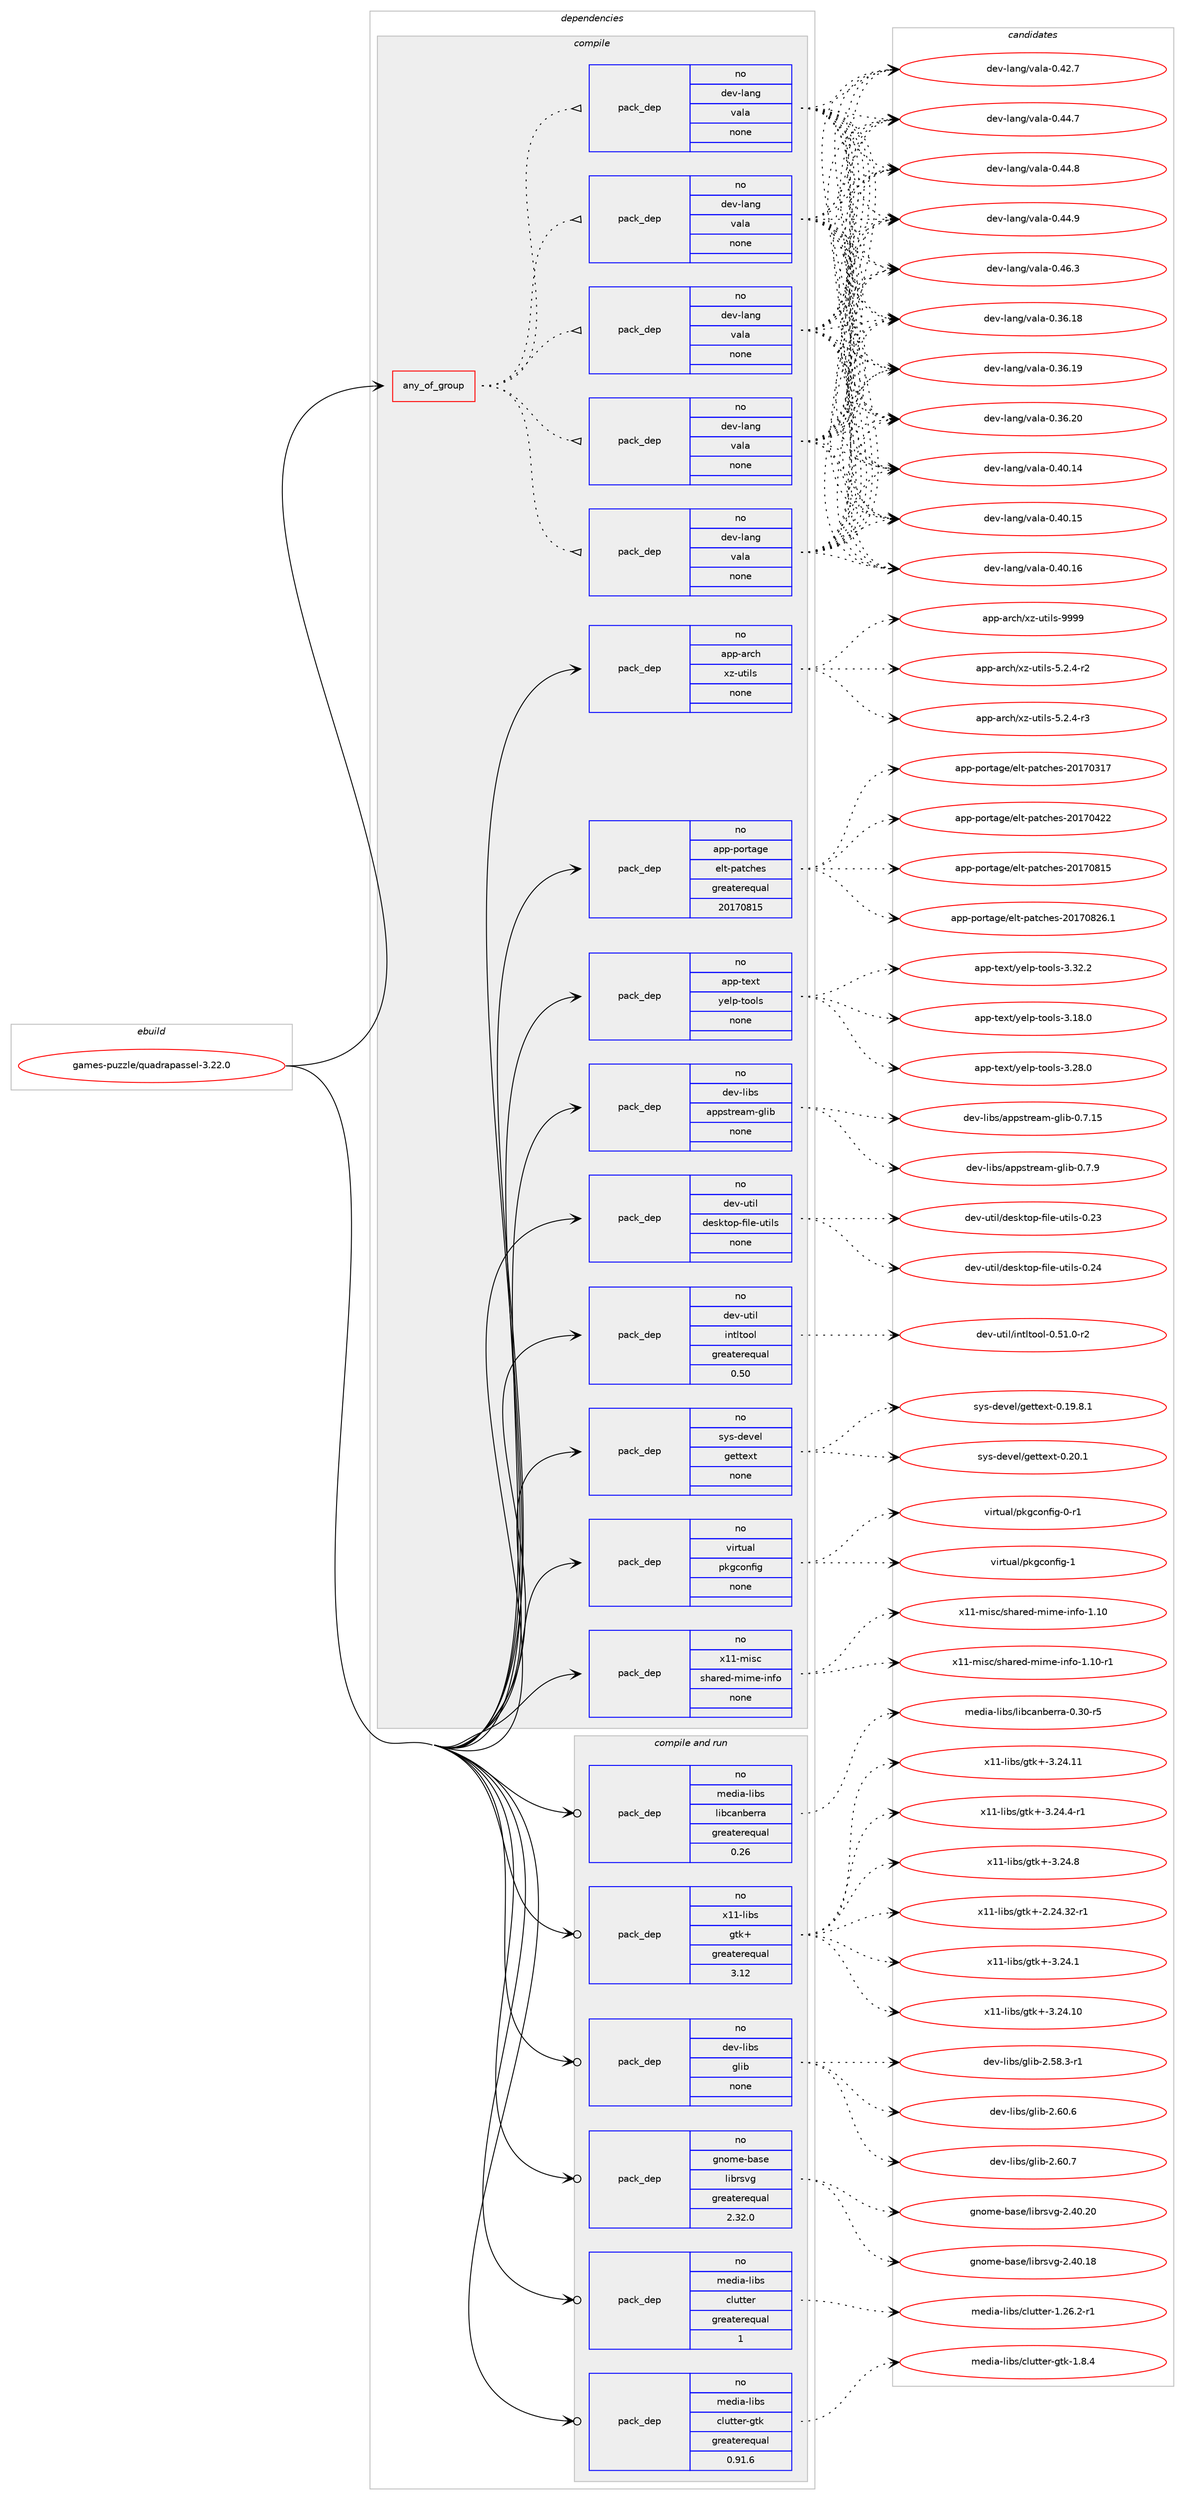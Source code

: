 digraph prolog {

# *************
# Graph options
# *************

newrank=true;
concentrate=true;
compound=true;
graph [rankdir=LR,fontname=Helvetica,fontsize=10,ranksep=1.5];#, ranksep=2.5, nodesep=0.2];
edge  [arrowhead=vee];
node  [fontname=Helvetica,fontsize=10];

# **********
# The ebuild
# **********

subgraph cluster_leftcol {
color=gray;
rank=same;
label=<<i>ebuild</i>>;
id [label="games-puzzle/quadrapassel-3.22.0", color=red, width=4, href="../games-puzzle/quadrapassel-3.22.0.svg"];
}

# ****************
# The dependencies
# ****************

subgraph cluster_midcol {
color=gray;
label=<<i>dependencies</i>>;
subgraph cluster_compile {
fillcolor="#eeeeee";
style=filled;
label=<<i>compile</i>>;
subgraph any12114 {
dependency741812 [label=<<TABLE BORDER="0" CELLBORDER="1" CELLSPACING="0" CELLPADDING="4"><TR><TD CELLPADDING="10">any_of_group</TD></TR></TABLE>>, shape=none, color=red];subgraph pack544299 {
dependency741813 [label=<<TABLE BORDER="0" CELLBORDER="1" CELLSPACING="0" CELLPADDING="4" WIDTH="220"><TR><TD ROWSPAN="6" CELLPADDING="30">pack_dep</TD></TR><TR><TD WIDTH="110">no</TD></TR><TR><TD>dev-lang</TD></TR><TR><TD>vala</TD></TR><TR><TD>none</TD></TR><TR><TD></TD></TR></TABLE>>, shape=none, color=blue];
}
dependency741812:e -> dependency741813:w [weight=20,style="dotted",arrowhead="oinv"];
subgraph pack544300 {
dependency741814 [label=<<TABLE BORDER="0" CELLBORDER="1" CELLSPACING="0" CELLPADDING="4" WIDTH="220"><TR><TD ROWSPAN="6" CELLPADDING="30">pack_dep</TD></TR><TR><TD WIDTH="110">no</TD></TR><TR><TD>dev-lang</TD></TR><TR><TD>vala</TD></TR><TR><TD>none</TD></TR><TR><TD></TD></TR></TABLE>>, shape=none, color=blue];
}
dependency741812:e -> dependency741814:w [weight=20,style="dotted",arrowhead="oinv"];
subgraph pack544301 {
dependency741815 [label=<<TABLE BORDER="0" CELLBORDER="1" CELLSPACING="0" CELLPADDING="4" WIDTH="220"><TR><TD ROWSPAN="6" CELLPADDING="30">pack_dep</TD></TR><TR><TD WIDTH="110">no</TD></TR><TR><TD>dev-lang</TD></TR><TR><TD>vala</TD></TR><TR><TD>none</TD></TR><TR><TD></TD></TR></TABLE>>, shape=none, color=blue];
}
dependency741812:e -> dependency741815:w [weight=20,style="dotted",arrowhead="oinv"];
subgraph pack544302 {
dependency741816 [label=<<TABLE BORDER="0" CELLBORDER="1" CELLSPACING="0" CELLPADDING="4" WIDTH="220"><TR><TD ROWSPAN="6" CELLPADDING="30">pack_dep</TD></TR><TR><TD WIDTH="110">no</TD></TR><TR><TD>dev-lang</TD></TR><TR><TD>vala</TD></TR><TR><TD>none</TD></TR><TR><TD></TD></TR></TABLE>>, shape=none, color=blue];
}
dependency741812:e -> dependency741816:w [weight=20,style="dotted",arrowhead="oinv"];
subgraph pack544303 {
dependency741817 [label=<<TABLE BORDER="0" CELLBORDER="1" CELLSPACING="0" CELLPADDING="4" WIDTH="220"><TR><TD ROWSPAN="6" CELLPADDING="30">pack_dep</TD></TR><TR><TD WIDTH="110">no</TD></TR><TR><TD>dev-lang</TD></TR><TR><TD>vala</TD></TR><TR><TD>none</TD></TR><TR><TD></TD></TR></TABLE>>, shape=none, color=blue];
}
dependency741812:e -> dependency741817:w [weight=20,style="dotted",arrowhead="oinv"];
}
id:e -> dependency741812:w [weight=20,style="solid",arrowhead="vee"];
subgraph pack544304 {
dependency741818 [label=<<TABLE BORDER="0" CELLBORDER="1" CELLSPACING="0" CELLPADDING="4" WIDTH="220"><TR><TD ROWSPAN="6" CELLPADDING="30">pack_dep</TD></TR><TR><TD WIDTH="110">no</TD></TR><TR><TD>app-arch</TD></TR><TR><TD>xz-utils</TD></TR><TR><TD>none</TD></TR><TR><TD></TD></TR></TABLE>>, shape=none, color=blue];
}
id:e -> dependency741818:w [weight=20,style="solid",arrowhead="vee"];
subgraph pack544305 {
dependency741819 [label=<<TABLE BORDER="0" CELLBORDER="1" CELLSPACING="0" CELLPADDING="4" WIDTH="220"><TR><TD ROWSPAN="6" CELLPADDING="30">pack_dep</TD></TR><TR><TD WIDTH="110">no</TD></TR><TR><TD>app-portage</TD></TR><TR><TD>elt-patches</TD></TR><TR><TD>greaterequal</TD></TR><TR><TD>20170815</TD></TR></TABLE>>, shape=none, color=blue];
}
id:e -> dependency741819:w [weight=20,style="solid",arrowhead="vee"];
subgraph pack544306 {
dependency741820 [label=<<TABLE BORDER="0" CELLBORDER="1" CELLSPACING="0" CELLPADDING="4" WIDTH="220"><TR><TD ROWSPAN="6" CELLPADDING="30">pack_dep</TD></TR><TR><TD WIDTH="110">no</TD></TR><TR><TD>app-text</TD></TR><TR><TD>yelp-tools</TD></TR><TR><TD>none</TD></TR><TR><TD></TD></TR></TABLE>>, shape=none, color=blue];
}
id:e -> dependency741820:w [weight=20,style="solid",arrowhead="vee"];
subgraph pack544307 {
dependency741821 [label=<<TABLE BORDER="0" CELLBORDER="1" CELLSPACING="0" CELLPADDING="4" WIDTH="220"><TR><TD ROWSPAN="6" CELLPADDING="30">pack_dep</TD></TR><TR><TD WIDTH="110">no</TD></TR><TR><TD>dev-libs</TD></TR><TR><TD>appstream-glib</TD></TR><TR><TD>none</TD></TR><TR><TD></TD></TR></TABLE>>, shape=none, color=blue];
}
id:e -> dependency741821:w [weight=20,style="solid",arrowhead="vee"];
subgraph pack544308 {
dependency741822 [label=<<TABLE BORDER="0" CELLBORDER="1" CELLSPACING="0" CELLPADDING="4" WIDTH="220"><TR><TD ROWSPAN="6" CELLPADDING="30">pack_dep</TD></TR><TR><TD WIDTH="110">no</TD></TR><TR><TD>dev-util</TD></TR><TR><TD>desktop-file-utils</TD></TR><TR><TD>none</TD></TR><TR><TD></TD></TR></TABLE>>, shape=none, color=blue];
}
id:e -> dependency741822:w [weight=20,style="solid",arrowhead="vee"];
subgraph pack544309 {
dependency741823 [label=<<TABLE BORDER="0" CELLBORDER="1" CELLSPACING="0" CELLPADDING="4" WIDTH="220"><TR><TD ROWSPAN="6" CELLPADDING="30">pack_dep</TD></TR><TR><TD WIDTH="110">no</TD></TR><TR><TD>dev-util</TD></TR><TR><TD>intltool</TD></TR><TR><TD>greaterequal</TD></TR><TR><TD>0.50</TD></TR></TABLE>>, shape=none, color=blue];
}
id:e -> dependency741823:w [weight=20,style="solid",arrowhead="vee"];
subgraph pack544310 {
dependency741824 [label=<<TABLE BORDER="0" CELLBORDER="1" CELLSPACING="0" CELLPADDING="4" WIDTH="220"><TR><TD ROWSPAN="6" CELLPADDING="30">pack_dep</TD></TR><TR><TD WIDTH="110">no</TD></TR><TR><TD>sys-devel</TD></TR><TR><TD>gettext</TD></TR><TR><TD>none</TD></TR><TR><TD></TD></TR></TABLE>>, shape=none, color=blue];
}
id:e -> dependency741824:w [weight=20,style="solid",arrowhead="vee"];
subgraph pack544311 {
dependency741825 [label=<<TABLE BORDER="0" CELLBORDER="1" CELLSPACING="0" CELLPADDING="4" WIDTH="220"><TR><TD ROWSPAN="6" CELLPADDING="30">pack_dep</TD></TR><TR><TD WIDTH="110">no</TD></TR><TR><TD>virtual</TD></TR><TR><TD>pkgconfig</TD></TR><TR><TD>none</TD></TR><TR><TD></TD></TR></TABLE>>, shape=none, color=blue];
}
id:e -> dependency741825:w [weight=20,style="solid",arrowhead="vee"];
subgraph pack544312 {
dependency741826 [label=<<TABLE BORDER="0" CELLBORDER="1" CELLSPACING="0" CELLPADDING="4" WIDTH="220"><TR><TD ROWSPAN="6" CELLPADDING="30">pack_dep</TD></TR><TR><TD WIDTH="110">no</TD></TR><TR><TD>x11-misc</TD></TR><TR><TD>shared-mime-info</TD></TR><TR><TD>none</TD></TR><TR><TD></TD></TR></TABLE>>, shape=none, color=blue];
}
id:e -> dependency741826:w [weight=20,style="solid",arrowhead="vee"];
}
subgraph cluster_compileandrun {
fillcolor="#eeeeee";
style=filled;
label=<<i>compile and run</i>>;
subgraph pack544313 {
dependency741827 [label=<<TABLE BORDER="0" CELLBORDER="1" CELLSPACING="0" CELLPADDING="4" WIDTH="220"><TR><TD ROWSPAN="6" CELLPADDING="30">pack_dep</TD></TR><TR><TD WIDTH="110">no</TD></TR><TR><TD>dev-libs</TD></TR><TR><TD>glib</TD></TR><TR><TD>none</TD></TR><TR><TD></TD></TR></TABLE>>, shape=none, color=blue];
}
id:e -> dependency741827:w [weight=20,style="solid",arrowhead="odotvee"];
subgraph pack544314 {
dependency741828 [label=<<TABLE BORDER="0" CELLBORDER="1" CELLSPACING="0" CELLPADDING="4" WIDTH="220"><TR><TD ROWSPAN="6" CELLPADDING="30">pack_dep</TD></TR><TR><TD WIDTH="110">no</TD></TR><TR><TD>gnome-base</TD></TR><TR><TD>librsvg</TD></TR><TR><TD>greaterequal</TD></TR><TR><TD>2.32.0</TD></TR></TABLE>>, shape=none, color=blue];
}
id:e -> dependency741828:w [weight=20,style="solid",arrowhead="odotvee"];
subgraph pack544315 {
dependency741829 [label=<<TABLE BORDER="0" CELLBORDER="1" CELLSPACING="0" CELLPADDING="4" WIDTH="220"><TR><TD ROWSPAN="6" CELLPADDING="30">pack_dep</TD></TR><TR><TD WIDTH="110">no</TD></TR><TR><TD>media-libs</TD></TR><TR><TD>clutter</TD></TR><TR><TD>greaterequal</TD></TR><TR><TD>1</TD></TR></TABLE>>, shape=none, color=blue];
}
id:e -> dependency741829:w [weight=20,style="solid",arrowhead="odotvee"];
subgraph pack544316 {
dependency741830 [label=<<TABLE BORDER="0" CELLBORDER="1" CELLSPACING="0" CELLPADDING="4" WIDTH="220"><TR><TD ROWSPAN="6" CELLPADDING="30">pack_dep</TD></TR><TR><TD WIDTH="110">no</TD></TR><TR><TD>media-libs</TD></TR><TR><TD>clutter-gtk</TD></TR><TR><TD>greaterequal</TD></TR><TR><TD>0.91.6</TD></TR></TABLE>>, shape=none, color=blue];
}
id:e -> dependency741830:w [weight=20,style="solid",arrowhead="odotvee"];
subgraph pack544317 {
dependency741831 [label=<<TABLE BORDER="0" CELLBORDER="1" CELLSPACING="0" CELLPADDING="4" WIDTH="220"><TR><TD ROWSPAN="6" CELLPADDING="30">pack_dep</TD></TR><TR><TD WIDTH="110">no</TD></TR><TR><TD>media-libs</TD></TR><TR><TD>libcanberra</TD></TR><TR><TD>greaterequal</TD></TR><TR><TD>0.26</TD></TR></TABLE>>, shape=none, color=blue];
}
id:e -> dependency741831:w [weight=20,style="solid",arrowhead="odotvee"];
subgraph pack544318 {
dependency741832 [label=<<TABLE BORDER="0" CELLBORDER="1" CELLSPACING="0" CELLPADDING="4" WIDTH="220"><TR><TD ROWSPAN="6" CELLPADDING="30">pack_dep</TD></TR><TR><TD WIDTH="110">no</TD></TR><TR><TD>x11-libs</TD></TR><TR><TD>gtk+</TD></TR><TR><TD>greaterequal</TD></TR><TR><TD>3.12</TD></TR></TABLE>>, shape=none, color=blue];
}
id:e -> dependency741832:w [weight=20,style="solid",arrowhead="odotvee"];
}
subgraph cluster_run {
fillcolor="#eeeeee";
style=filled;
label=<<i>run</i>>;
}
}

# **************
# The candidates
# **************

subgraph cluster_choices {
rank=same;
color=gray;
label=<<i>candidates</i>>;

subgraph choice544299 {
color=black;
nodesep=1;
choice10010111845108971101034711897108974548465154464956 [label="dev-lang/vala-0.36.18", color=red, width=4,href="../dev-lang/vala-0.36.18.svg"];
choice10010111845108971101034711897108974548465154464957 [label="dev-lang/vala-0.36.19", color=red, width=4,href="../dev-lang/vala-0.36.19.svg"];
choice10010111845108971101034711897108974548465154465048 [label="dev-lang/vala-0.36.20", color=red, width=4,href="../dev-lang/vala-0.36.20.svg"];
choice10010111845108971101034711897108974548465248464952 [label="dev-lang/vala-0.40.14", color=red, width=4,href="../dev-lang/vala-0.40.14.svg"];
choice10010111845108971101034711897108974548465248464953 [label="dev-lang/vala-0.40.15", color=red, width=4,href="../dev-lang/vala-0.40.15.svg"];
choice10010111845108971101034711897108974548465248464954 [label="dev-lang/vala-0.40.16", color=red, width=4,href="../dev-lang/vala-0.40.16.svg"];
choice100101118451089711010347118971089745484652504655 [label="dev-lang/vala-0.42.7", color=red, width=4,href="../dev-lang/vala-0.42.7.svg"];
choice100101118451089711010347118971089745484652524655 [label="dev-lang/vala-0.44.7", color=red, width=4,href="../dev-lang/vala-0.44.7.svg"];
choice100101118451089711010347118971089745484652524656 [label="dev-lang/vala-0.44.8", color=red, width=4,href="../dev-lang/vala-0.44.8.svg"];
choice100101118451089711010347118971089745484652524657 [label="dev-lang/vala-0.44.9", color=red, width=4,href="../dev-lang/vala-0.44.9.svg"];
choice100101118451089711010347118971089745484652544651 [label="dev-lang/vala-0.46.3", color=red, width=4,href="../dev-lang/vala-0.46.3.svg"];
dependency741813:e -> choice10010111845108971101034711897108974548465154464956:w [style=dotted,weight="100"];
dependency741813:e -> choice10010111845108971101034711897108974548465154464957:w [style=dotted,weight="100"];
dependency741813:e -> choice10010111845108971101034711897108974548465154465048:w [style=dotted,weight="100"];
dependency741813:e -> choice10010111845108971101034711897108974548465248464952:w [style=dotted,weight="100"];
dependency741813:e -> choice10010111845108971101034711897108974548465248464953:w [style=dotted,weight="100"];
dependency741813:e -> choice10010111845108971101034711897108974548465248464954:w [style=dotted,weight="100"];
dependency741813:e -> choice100101118451089711010347118971089745484652504655:w [style=dotted,weight="100"];
dependency741813:e -> choice100101118451089711010347118971089745484652524655:w [style=dotted,weight="100"];
dependency741813:e -> choice100101118451089711010347118971089745484652524656:w [style=dotted,weight="100"];
dependency741813:e -> choice100101118451089711010347118971089745484652524657:w [style=dotted,weight="100"];
dependency741813:e -> choice100101118451089711010347118971089745484652544651:w [style=dotted,weight="100"];
}
subgraph choice544300 {
color=black;
nodesep=1;
choice10010111845108971101034711897108974548465154464956 [label="dev-lang/vala-0.36.18", color=red, width=4,href="../dev-lang/vala-0.36.18.svg"];
choice10010111845108971101034711897108974548465154464957 [label="dev-lang/vala-0.36.19", color=red, width=4,href="../dev-lang/vala-0.36.19.svg"];
choice10010111845108971101034711897108974548465154465048 [label="dev-lang/vala-0.36.20", color=red, width=4,href="../dev-lang/vala-0.36.20.svg"];
choice10010111845108971101034711897108974548465248464952 [label="dev-lang/vala-0.40.14", color=red, width=4,href="../dev-lang/vala-0.40.14.svg"];
choice10010111845108971101034711897108974548465248464953 [label="dev-lang/vala-0.40.15", color=red, width=4,href="../dev-lang/vala-0.40.15.svg"];
choice10010111845108971101034711897108974548465248464954 [label="dev-lang/vala-0.40.16", color=red, width=4,href="../dev-lang/vala-0.40.16.svg"];
choice100101118451089711010347118971089745484652504655 [label="dev-lang/vala-0.42.7", color=red, width=4,href="../dev-lang/vala-0.42.7.svg"];
choice100101118451089711010347118971089745484652524655 [label="dev-lang/vala-0.44.7", color=red, width=4,href="../dev-lang/vala-0.44.7.svg"];
choice100101118451089711010347118971089745484652524656 [label="dev-lang/vala-0.44.8", color=red, width=4,href="../dev-lang/vala-0.44.8.svg"];
choice100101118451089711010347118971089745484652524657 [label="dev-lang/vala-0.44.9", color=red, width=4,href="../dev-lang/vala-0.44.9.svg"];
choice100101118451089711010347118971089745484652544651 [label="dev-lang/vala-0.46.3", color=red, width=4,href="../dev-lang/vala-0.46.3.svg"];
dependency741814:e -> choice10010111845108971101034711897108974548465154464956:w [style=dotted,weight="100"];
dependency741814:e -> choice10010111845108971101034711897108974548465154464957:w [style=dotted,weight="100"];
dependency741814:e -> choice10010111845108971101034711897108974548465154465048:w [style=dotted,weight="100"];
dependency741814:e -> choice10010111845108971101034711897108974548465248464952:w [style=dotted,weight="100"];
dependency741814:e -> choice10010111845108971101034711897108974548465248464953:w [style=dotted,weight="100"];
dependency741814:e -> choice10010111845108971101034711897108974548465248464954:w [style=dotted,weight="100"];
dependency741814:e -> choice100101118451089711010347118971089745484652504655:w [style=dotted,weight="100"];
dependency741814:e -> choice100101118451089711010347118971089745484652524655:w [style=dotted,weight="100"];
dependency741814:e -> choice100101118451089711010347118971089745484652524656:w [style=dotted,weight="100"];
dependency741814:e -> choice100101118451089711010347118971089745484652524657:w [style=dotted,weight="100"];
dependency741814:e -> choice100101118451089711010347118971089745484652544651:w [style=dotted,weight="100"];
}
subgraph choice544301 {
color=black;
nodesep=1;
choice10010111845108971101034711897108974548465154464956 [label="dev-lang/vala-0.36.18", color=red, width=4,href="../dev-lang/vala-0.36.18.svg"];
choice10010111845108971101034711897108974548465154464957 [label="dev-lang/vala-0.36.19", color=red, width=4,href="../dev-lang/vala-0.36.19.svg"];
choice10010111845108971101034711897108974548465154465048 [label="dev-lang/vala-0.36.20", color=red, width=4,href="../dev-lang/vala-0.36.20.svg"];
choice10010111845108971101034711897108974548465248464952 [label="dev-lang/vala-0.40.14", color=red, width=4,href="../dev-lang/vala-0.40.14.svg"];
choice10010111845108971101034711897108974548465248464953 [label="dev-lang/vala-0.40.15", color=red, width=4,href="../dev-lang/vala-0.40.15.svg"];
choice10010111845108971101034711897108974548465248464954 [label="dev-lang/vala-0.40.16", color=red, width=4,href="../dev-lang/vala-0.40.16.svg"];
choice100101118451089711010347118971089745484652504655 [label="dev-lang/vala-0.42.7", color=red, width=4,href="../dev-lang/vala-0.42.7.svg"];
choice100101118451089711010347118971089745484652524655 [label="dev-lang/vala-0.44.7", color=red, width=4,href="../dev-lang/vala-0.44.7.svg"];
choice100101118451089711010347118971089745484652524656 [label="dev-lang/vala-0.44.8", color=red, width=4,href="../dev-lang/vala-0.44.8.svg"];
choice100101118451089711010347118971089745484652524657 [label="dev-lang/vala-0.44.9", color=red, width=4,href="../dev-lang/vala-0.44.9.svg"];
choice100101118451089711010347118971089745484652544651 [label="dev-lang/vala-0.46.3", color=red, width=4,href="../dev-lang/vala-0.46.3.svg"];
dependency741815:e -> choice10010111845108971101034711897108974548465154464956:w [style=dotted,weight="100"];
dependency741815:e -> choice10010111845108971101034711897108974548465154464957:w [style=dotted,weight="100"];
dependency741815:e -> choice10010111845108971101034711897108974548465154465048:w [style=dotted,weight="100"];
dependency741815:e -> choice10010111845108971101034711897108974548465248464952:w [style=dotted,weight="100"];
dependency741815:e -> choice10010111845108971101034711897108974548465248464953:w [style=dotted,weight="100"];
dependency741815:e -> choice10010111845108971101034711897108974548465248464954:w [style=dotted,weight="100"];
dependency741815:e -> choice100101118451089711010347118971089745484652504655:w [style=dotted,weight="100"];
dependency741815:e -> choice100101118451089711010347118971089745484652524655:w [style=dotted,weight="100"];
dependency741815:e -> choice100101118451089711010347118971089745484652524656:w [style=dotted,weight="100"];
dependency741815:e -> choice100101118451089711010347118971089745484652524657:w [style=dotted,weight="100"];
dependency741815:e -> choice100101118451089711010347118971089745484652544651:w [style=dotted,weight="100"];
}
subgraph choice544302 {
color=black;
nodesep=1;
choice10010111845108971101034711897108974548465154464956 [label="dev-lang/vala-0.36.18", color=red, width=4,href="../dev-lang/vala-0.36.18.svg"];
choice10010111845108971101034711897108974548465154464957 [label="dev-lang/vala-0.36.19", color=red, width=4,href="../dev-lang/vala-0.36.19.svg"];
choice10010111845108971101034711897108974548465154465048 [label="dev-lang/vala-0.36.20", color=red, width=4,href="../dev-lang/vala-0.36.20.svg"];
choice10010111845108971101034711897108974548465248464952 [label="dev-lang/vala-0.40.14", color=red, width=4,href="../dev-lang/vala-0.40.14.svg"];
choice10010111845108971101034711897108974548465248464953 [label="dev-lang/vala-0.40.15", color=red, width=4,href="../dev-lang/vala-0.40.15.svg"];
choice10010111845108971101034711897108974548465248464954 [label="dev-lang/vala-0.40.16", color=red, width=4,href="../dev-lang/vala-0.40.16.svg"];
choice100101118451089711010347118971089745484652504655 [label="dev-lang/vala-0.42.7", color=red, width=4,href="../dev-lang/vala-0.42.7.svg"];
choice100101118451089711010347118971089745484652524655 [label="dev-lang/vala-0.44.7", color=red, width=4,href="../dev-lang/vala-0.44.7.svg"];
choice100101118451089711010347118971089745484652524656 [label="dev-lang/vala-0.44.8", color=red, width=4,href="../dev-lang/vala-0.44.8.svg"];
choice100101118451089711010347118971089745484652524657 [label="dev-lang/vala-0.44.9", color=red, width=4,href="../dev-lang/vala-0.44.9.svg"];
choice100101118451089711010347118971089745484652544651 [label="dev-lang/vala-0.46.3", color=red, width=4,href="../dev-lang/vala-0.46.3.svg"];
dependency741816:e -> choice10010111845108971101034711897108974548465154464956:w [style=dotted,weight="100"];
dependency741816:e -> choice10010111845108971101034711897108974548465154464957:w [style=dotted,weight="100"];
dependency741816:e -> choice10010111845108971101034711897108974548465154465048:w [style=dotted,weight="100"];
dependency741816:e -> choice10010111845108971101034711897108974548465248464952:w [style=dotted,weight="100"];
dependency741816:e -> choice10010111845108971101034711897108974548465248464953:w [style=dotted,weight="100"];
dependency741816:e -> choice10010111845108971101034711897108974548465248464954:w [style=dotted,weight="100"];
dependency741816:e -> choice100101118451089711010347118971089745484652504655:w [style=dotted,weight="100"];
dependency741816:e -> choice100101118451089711010347118971089745484652524655:w [style=dotted,weight="100"];
dependency741816:e -> choice100101118451089711010347118971089745484652524656:w [style=dotted,weight="100"];
dependency741816:e -> choice100101118451089711010347118971089745484652524657:w [style=dotted,weight="100"];
dependency741816:e -> choice100101118451089711010347118971089745484652544651:w [style=dotted,weight="100"];
}
subgraph choice544303 {
color=black;
nodesep=1;
choice10010111845108971101034711897108974548465154464956 [label="dev-lang/vala-0.36.18", color=red, width=4,href="../dev-lang/vala-0.36.18.svg"];
choice10010111845108971101034711897108974548465154464957 [label="dev-lang/vala-0.36.19", color=red, width=4,href="../dev-lang/vala-0.36.19.svg"];
choice10010111845108971101034711897108974548465154465048 [label="dev-lang/vala-0.36.20", color=red, width=4,href="../dev-lang/vala-0.36.20.svg"];
choice10010111845108971101034711897108974548465248464952 [label="dev-lang/vala-0.40.14", color=red, width=4,href="../dev-lang/vala-0.40.14.svg"];
choice10010111845108971101034711897108974548465248464953 [label="dev-lang/vala-0.40.15", color=red, width=4,href="../dev-lang/vala-0.40.15.svg"];
choice10010111845108971101034711897108974548465248464954 [label="dev-lang/vala-0.40.16", color=red, width=4,href="../dev-lang/vala-0.40.16.svg"];
choice100101118451089711010347118971089745484652504655 [label="dev-lang/vala-0.42.7", color=red, width=4,href="../dev-lang/vala-0.42.7.svg"];
choice100101118451089711010347118971089745484652524655 [label="dev-lang/vala-0.44.7", color=red, width=4,href="../dev-lang/vala-0.44.7.svg"];
choice100101118451089711010347118971089745484652524656 [label="dev-lang/vala-0.44.8", color=red, width=4,href="../dev-lang/vala-0.44.8.svg"];
choice100101118451089711010347118971089745484652524657 [label="dev-lang/vala-0.44.9", color=red, width=4,href="../dev-lang/vala-0.44.9.svg"];
choice100101118451089711010347118971089745484652544651 [label="dev-lang/vala-0.46.3", color=red, width=4,href="../dev-lang/vala-0.46.3.svg"];
dependency741817:e -> choice10010111845108971101034711897108974548465154464956:w [style=dotted,weight="100"];
dependency741817:e -> choice10010111845108971101034711897108974548465154464957:w [style=dotted,weight="100"];
dependency741817:e -> choice10010111845108971101034711897108974548465154465048:w [style=dotted,weight="100"];
dependency741817:e -> choice10010111845108971101034711897108974548465248464952:w [style=dotted,weight="100"];
dependency741817:e -> choice10010111845108971101034711897108974548465248464953:w [style=dotted,weight="100"];
dependency741817:e -> choice10010111845108971101034711897108974548465248464954:w [style=dotted,weight="100"];
dependency741817:e -> choice100101118451089711010347118971089745484652504655:w [style=dotted,weight="100"];
dependency741817:e -> choice100101118451089711010347118971089745484652524655:w [style=dotted,weight="100"];
dependency741817:e -> choice100101118451089711010347118971089745484652524656:w [style=dotted,weight="100"];
dependency741817:e -> choice100101118451089711010347118971089745484652524657:w [style=dotted,weight="100"];
dependency741817:e -> choice100101118451089711010347118971089745484652544651:w [style=dotted,weight="100"];
}
subgraph choice544304 {
color=black;
nodesep=1;
choice9711211245971149910447120122451171161051081154553465046524511450 [label="app-arch/xz-utils-5.2.4-r2", color=red, width=4,href="../app-arch/xz-utils-5.2.4-r2.svg"];
choice9711211245971149910447120122451171161051081154553465046524511451 [label="app-arch/xz-utils-5.2.4-r3", color=red, width=4,href="../app-arch/xz-utils-5.2.4-r3.svg"];
choice9711211245971149910447120122451171161051081154557575757 [label="app-arch/xz-utils-9999", color=red, width=4,href="../app-arch/xz-utils-9999.svg"];
dependency741818:e -> choice9711211245971149910447120122451171161051081154553465046524511450:w [style=dotted,weight="100"];
dependency741818:e -> choice9711211245971149910447120122451171161051081154553465046524511451:w [style=dotted,weight="100"];
dependency741818:e -> choice9711211245971149910447120122451171161051081154557575757:w [style=dotted,weight="100"];
}
subgraph choice544305 {
color=black;
nodesep=1;
choice97112112451121111141169710310147101108116451129711699104101115455048495548514955 [label="app-portage/elt-patches-20170317", color=red, width=4,href="../app-portage/elt-patches-20170317.svg"];
choice97112112451121111141169710310147101108116451129711699104101115455048495548525050 [label="app-portage/elt-patches-20170422", color=red, width=4,href="../app-portage/elt-patches-20170422.svg"];
choice97112112451121111141169710310147101108116451129711699104101115455048495548564953 [label="app-portage/elt-patches-20170815", color=red, width=4,href="../app-portage/elt-patches-20170815.svg"];
choice971121124511211111411697103101471011081164511297116991041011154550484955485650544649 [label="app-portage/elt-patches-20170826.1", color=red, width=4,href="../app-portage/elt-patches-20170826.1.svg"];
dependency741819:e -> choice97112112451121111141169710310147101108116451129711699104101115455048495548514955:w [style=dotted,weight="100"];
dependency741819:e -> choice97112112451121111141169710310147101108116451129711699104101115455048495548525050:w [style=dotted,weight="100"];
dependency741819:e -> choice97112112451121111141169710310147101108116451129711699104101115455048495548564953:w [style=dotted,weight="100"];
dependency741819:e -> choice971121124511211111411697103101471011081164511297116991041011154550484955485650544649:w [style=dotted,weight="100"];
}
subgraph choice544306 {
color=black;
nodesep=1;
choice9711211245116101120116471211011081124511611111110811545514649564648 [label="app-text/yelp-tools-3.18.0", color=red, width=4,href="../app-text/yelp-tools-3.18.0.svg"];
choice9711211245116101120116471211011081124511611111110811545514650564648 [label="app-text/yelp-tools-3.28.0", color=red, width=4,href="../app-text/yelp-tools-3.28.0.svg"];
choice9711211245116101120116471211011081124511611111110811545514651504650 [label="app-text/yelp-tools-3.32.2", color=red, width=4,href="../app-text/yelp-tools-3.32.2.svg"];
dependency741820:e -> choice9711211245116101120116471211011081124511611111110811545514649564648:w [style=dotted,weight="100"];
dependency741820:e -> choice9711211245116101120116471211011081124511611111110811545514650564648:w [style=dotted,weight="100"];
dependency741820:e -> choice9711211245116101120116471211011081124511611111110811545514651504650:w [style=dotted,weight="100"];
}
subgraph choice544307 {
color=black;
nodesep=1;
choice1001011184510810598115479711211211511611410197109451031081059845484655464953 [label="dev-libs/appstream-glib-0.7.15", color=red, width=4,href="../dev-libs/appstream-glib-0.7.15.svg"];
choice10010111845108105981154797112112115116114101971094510310810598454846554657 [label="dev-libs/appstream-glib-0.7.9", color=red, width=4,href="../dev-libs/appstream-glib-0.7.9.svg"];
dependency741821:e -> choice1001011184510810598115479711211211511611410197109451031081059845484655464953:w [style=dotted,weight="100"];
dependency741821:e -> choice10010111845108105981154797112112115116114101971094510310810598454846554657:w [style=dotted,weight="100"];
}
subgraph choice544308 {
color=black;
nodesep=1;
choice100101118451171161051084710010111510711611111245102105108101451171161051081154548465051 [label="dev-util/desktop-file-utils-0.23", color=red, width=4,href="../dev-util/desktop-file-utils-0.23.svg"];
choice100101118451171161051084710010111510711611111245102105108101451171161051081154548465052 [label="dev-util/desktop-file-utils-0.24", color=red, width=4,href="../dev-util/desktop-file-utils-0.24.svg"];
dependency741822:e -> choice100101118451171161051084710010111510711611111245102105108101451171161051081154548465051:w [style=dotted,weight="100"];
dependency741822:e -> choice100101118451171161051084710010111510711611111245102105108101451171161051081154548465052:w [style=dotted,weight="100"];
}
subgraph choice544309 {
color=black;
nodesep=1;
choice1001011184511711610510847105110116108116111111108454846534946484511450 [label="dev-util/intltool-0.51.0-r2", color=red, width=4,href="../dev-util/intltool-0.51.0-r2.svg"];
dependency741823:e -> choice1001011184511711610510847105110116108116111111108454846534946484511450:w [style=dotted,weight="100"];
}
subgraph choice544310 {
color=black;
nodesep=1;
choice1151211154510010111810110847103101116116101120116454846495746564649 [label="sys-devel/gettext-0.19.8.1", color=red, width=4,href="../sys-devel/gettext-0.19.8.1.svg"];
choice115121115451001011181011084710310111611610112011645484650484649 [label="sys-devel/gettext-0.20.1", color=red, width=4,href="../sys-devel/gettext-0.20.1.svg"];
dependency741824:e -> choice1151211154510010111810110847103101116116101120116454846495746564649:w [style=dotted,weight="100"];
dependency741824:e -> choice115121115451001011181011084710310111611610112011645484650484649:w [style=dotted,weight="100"];
}
subgraph choice544311 {
color=black;
nodesep=1;
choice11810511411611797108471121071039911111010210510345484511449 [label="virtual/pkgconfig-0-r1", color=red, width=4,href="../virtual/pkgconfig-0-r1.svg"];
choice1181051141161179710847112107103991111101021051034549 [label="virtual/pkgconfig-1", color=red, width=4,href="../virtual/pkgconfig-1.svg"];
dependency741825:e -> choice11810511411611797108471121071039911111010210510345484511449:w [style=dotted,weight="100"];
dependency741825:e -> choice1181051141161179710847112107103991111101021051034549:w [style=dotted,weight="100"];
}
subgraph choice544312 {
color=black;
nodesep=1;
choice12049494510910511599471151049711410110045109105109101451051101021114549464948 [label="x11-misc/shared-mime-info-1.10", color=red, width=4,href="../x11-misc/shared-mime-info-1.10.svg"];
choice120494945109105115994711510497114101100451091051091014510511010211145494649484511449 [label="x11-misc/shared-mime-info-1.10-r1", color=red, width=4,href="../x11-misc/shared-mime-info-1.10-r1.svg"];
dependency741826:e -> choice12049494510910511599471151049711410110045109105109101451051101021114549464948:w [style=dotted,weight="100"];
dependency741826:e -> choice120494945109105115994711510497114101100451091051091014510511010211145494649484511449:w [style=dotted,weight="100"];
}
subgraph choice544313 {
color=black;
nodesep=1;
choice10010111845108105981154710310810598455046535646514511449 [label="dev-libs/glib-2.58.3-r1", color=red, width=4,href="../dev-libs/glib-2.58.3-r1.svg"];
choice1001011184510810598115471031081059845504654484654 [label="dev-libs/glib-2.60.6", color=red, width=4,href="../dev-libs/glib-2.60.6.svg"];
choice1001011184510810598115471031081059845504654484655 [label="dev-libs/glib-2.60.7", color=red, width=4,href="../dev-libs/glib-2.60.7.svg"];
dependency741827:e -> choice10010111845108105981154710310810598455046535646514511449:w [style=dotted,weight="100"];
dependency741827:e -> choice1001011184510810598115471031081059845504654484654:w [style=dotted,weight="100"];
dependency741827:e -> choice1001011184510810598115471031081059845504654484655:w [style=dotted,weight="100"];
}
subgraph choice544314 {
color=black;
nodesep=1;
choice10311011110910145989711510147108105981141151181034550465248464956 [label="gnome-base/librsvg-2.40.18", color=red, width=4,href="../gnome-base/librsvg-2.40.18.svg"];
choice10311011110910145989711510147108105981141151181034550465248465048 [label="gnome-base/librsvg-2.40.20", color=red, width=4,href="../gnome-base/librsvg-2.40.20.svg"];
dependency741828:e -> choice10311011110910145989711510147108105981141151181034550465248464956:w [style=dotted,weight="100"];
dependency741828:e -> choice10311011110910145989711510147108105981141151181034550465248465048:w [style=dotted,weight="100"];
}
subgraph choice544315 {
color=black;
nodesep=1;
choice1091011001059745108105981154799108117116116101114454946505446504511449 [label="media-libs/clutter-1.26.2-r1", color=red, width=4,href="../media-libs/clutter-1.26.2-r1.svg"];
dependency741829:e -> choice1091011001059745108105981154799108117116116101114454946505446504511449:w [style=dotted,weight="100"];
}
subgraph choice544316 {
color=black;
nodesep=1;
choice109101100105974510810598115479910811711611610111445103116107454946564652 [label="media-libs/clutter-gtk-1.8.4", color=red, width=4,href="../media-libs/clutter-gtk-1.8.4.svg"];
dependency741830:e -> choice109101100105974510810598115479910811711611610111445103116107454946564652:w [style=dotted,weight="100"];
}
subgraph choice544317 {
color=black;
nodesep=1;
choice10910110010597451081059811547108105989997110981011141149745484651484511453 [label="media-libs/libcanberra-0.30-r5", color=red, width=4,href="../media-libs/libcanberra-0.30-r5.svg"];
dependency741831:e -> choice10910110010597451081059811547108105989997110981011141149745484651484511453:w [style=dotted,weight="100"];
}
subgraph choice544318 {
color=black;
nodesep=1;
choice12049494510810598115471031161074345504650524651504511449 [label="x11-libs/gtk+-2.24.32-r1", color=red, width=4,href="../x11-libs/gtk+-2.24.32-r1.svg"];
choice12049494510810598115471031161074345514650524649 [label="x11-libs/gtk+-3.24.1", color=red, width=4,href="../x11-libs/gtk+-3.24.1.svg"];
choice1204949451081059811547103116107434551465052464948 [label="x11-libs/gtk+-3.24.10", color=red, width=4,href="../x11-libs/gtk+-3.24.10.svg"];
choice1204949451081059811547103116107434551465052464949 [label="x11-libs/gtk+-3.24.11", color=red, width=4,href="../x11-libs/gtk+-3.24.11.svg"];
choice120494945108105981154710311610743455146505246524511449 [label="x11-libs/gtk+-3.24.4-r1", color=red, width=4,href="../x11-libs/gtk+-3.24.4-r1.svg"];
choice12049494510810598115471031161074345514650524656 [label="x11-libs/gtk+-3.24.8", color=red, width=4,href="../x11-libs/gtk+-3.24.8.svg"];
dependency741832:e -> choice12049494510810598115471031161074345504650524651504511449:w [style=dotted,weight="100"];
dependency741832:e -> choice12049494510810598115471031161074345514650524649:w [style=dotted,weight="100"];
dependency741832:e -> choice1204949451081059811547103116107434551465052464948:w [style=dotted,weight="100"];
dependency741832:e -> choice1204949451081059811547103116107434551465052464949:w [style=dotted,weight="100"];
dependency741832:e -> choice120494945108105981154710311610743455146505246524511449:w [style=dotted,weight="100"];
dependency741832:e -> choice12049494510810598115471031161074345514650524656:w [style=dotted,weight="100"];
}
}

}
